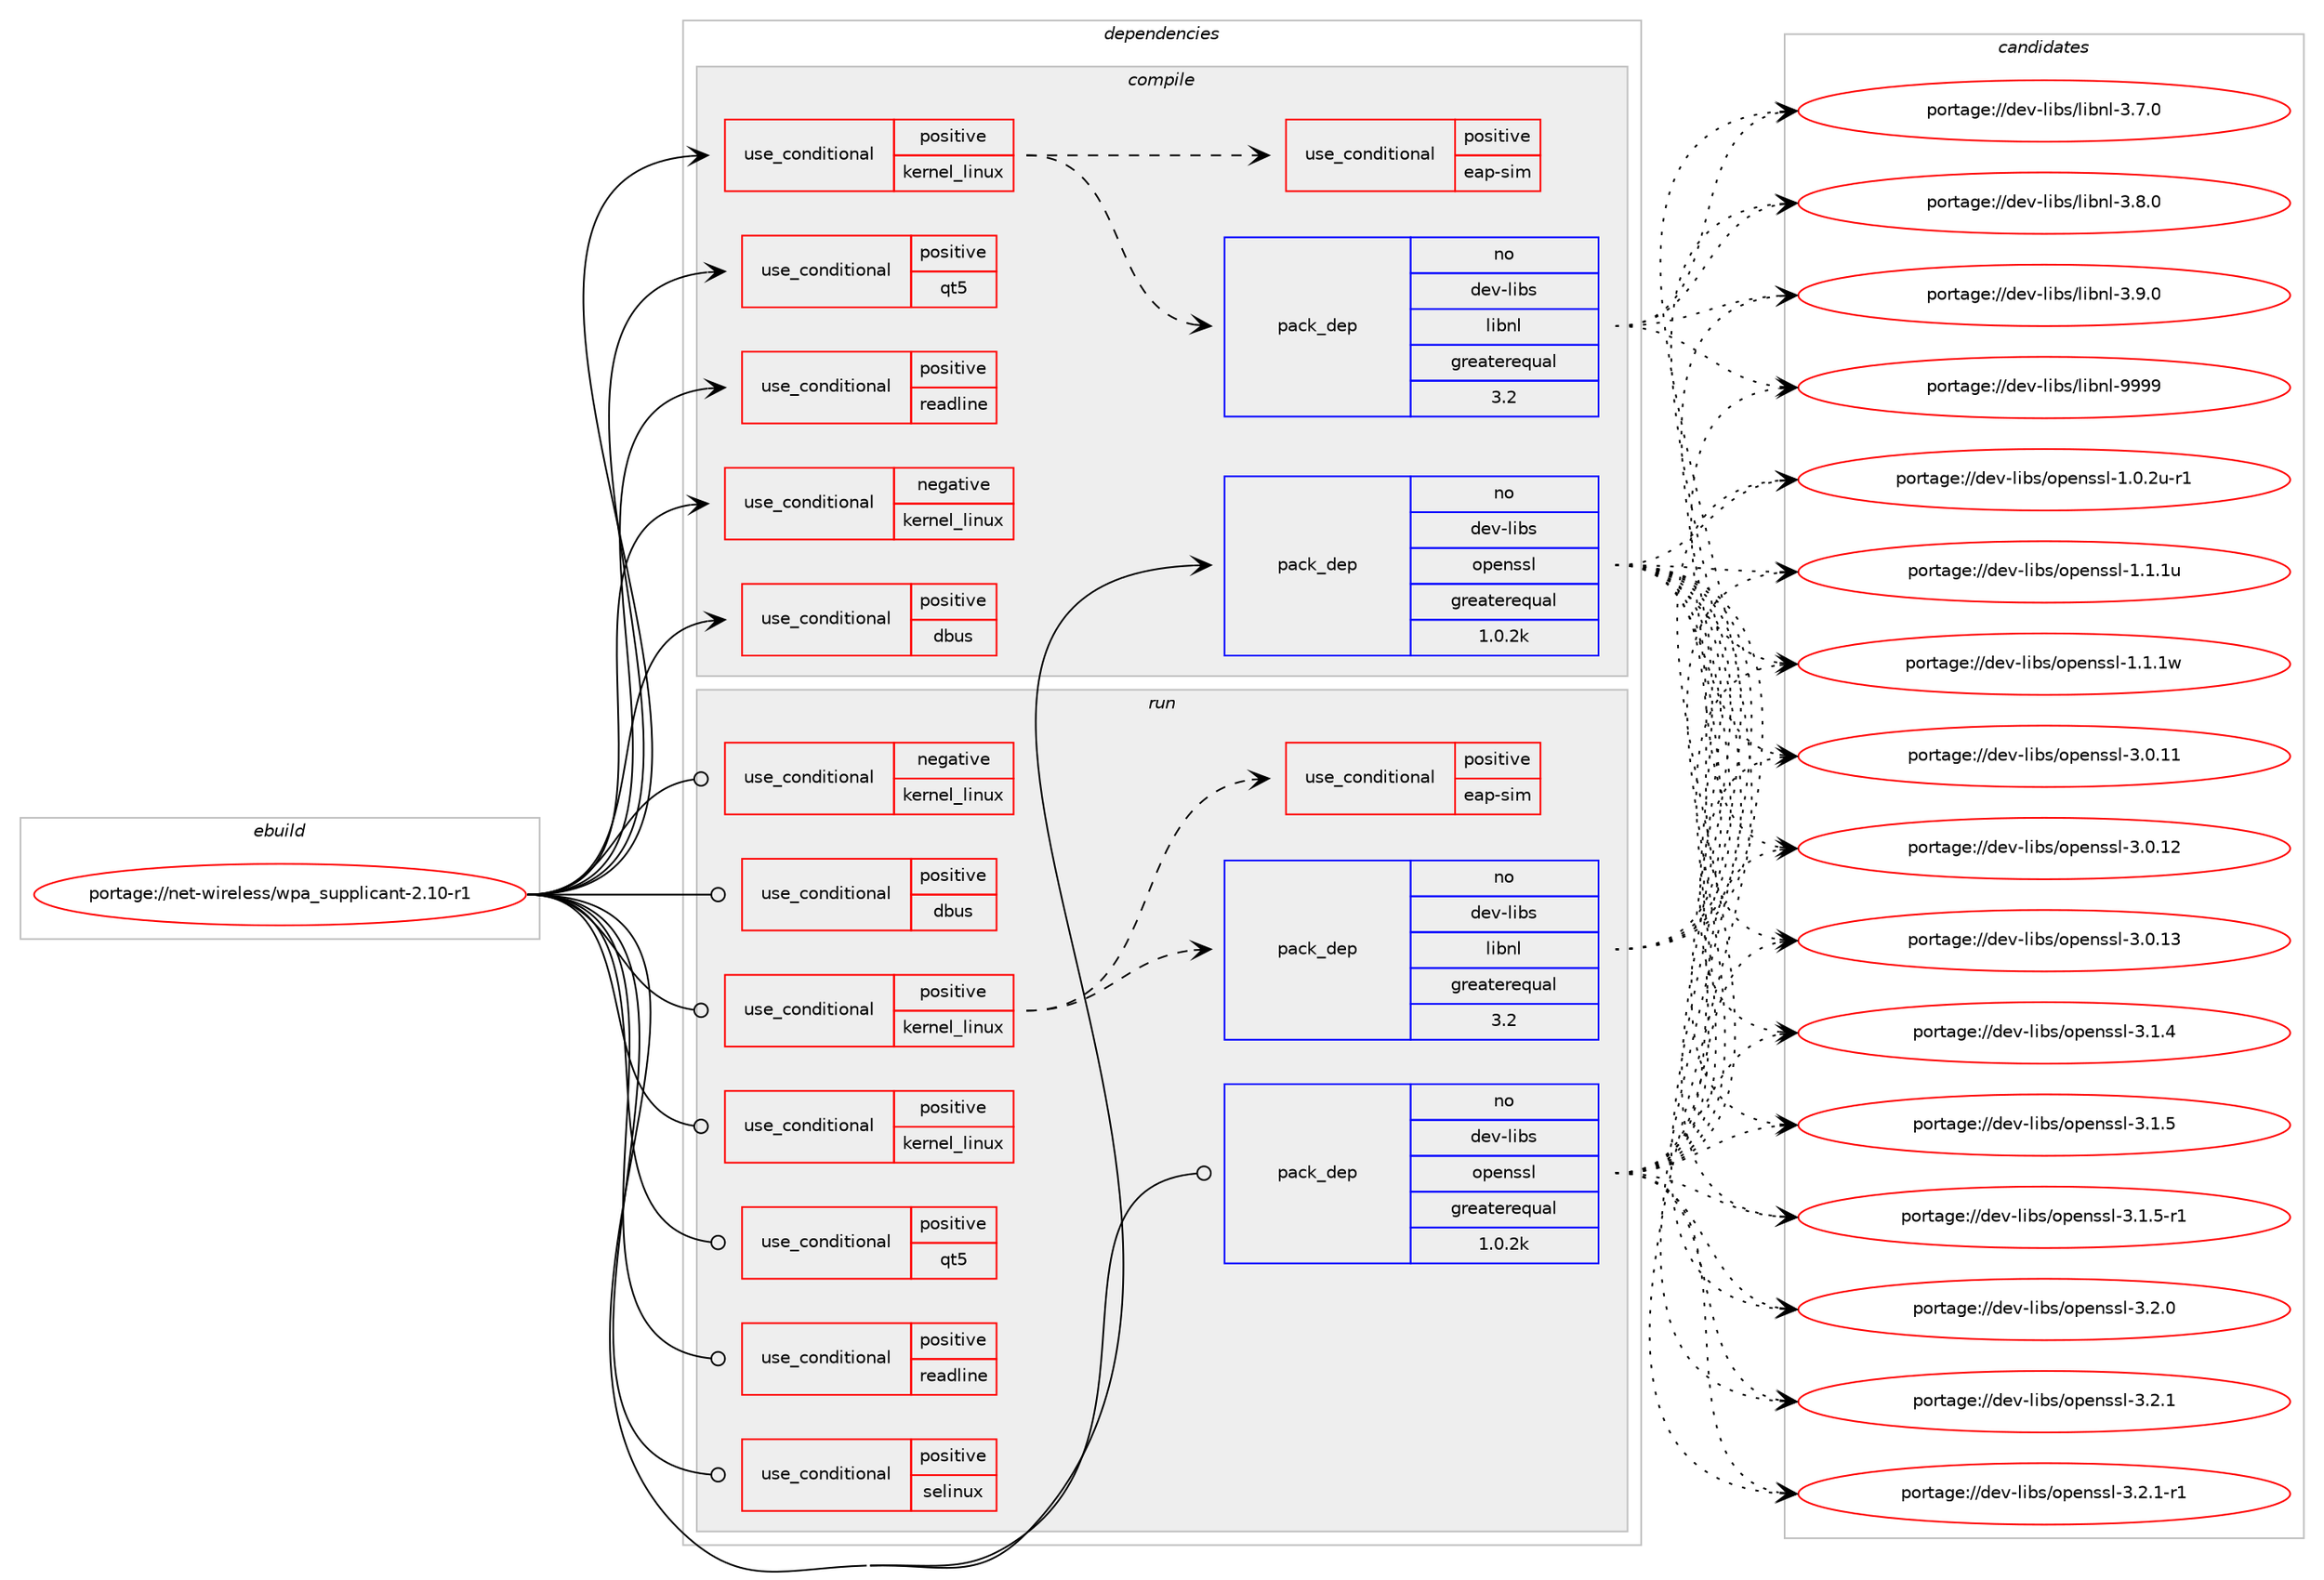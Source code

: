 digraph prolog {

# *************
# Graph options
# *************

newrank=true;
concentrate=true;
compound=true;
graph [rankdir=LR,fontname=Helvetica,fontsize=10,ranksep=1.5];#, ranksep=2.5, nodesep=0.2];
edge  [arrowhead=vee];
node  [fontname=Helvetica,fontsize=10];

# **********
# The ebuild
# **********

subgraph cluster_leftcol {
color=gray;
rank=same;
label=<<i>ebuild</i>>;
id [label="portage://net-wireless/wpa_supplicant-2.10-r1", color=red, width=4, href="../net-wireless/wpa_supplicant-2.10-r1.svg"];
}

# ****************
# The dependencies
# ****************

subgraph cluster_midcol {
color=gray;
label=<<i>dependencies</i>>;
subgraph cluster_compile {
fillcolor="#eeeeee";
style=filled;
label=<<i>compile</i>>;
subgraph cond8997 {
dependency13321 [label=<<TABLE BORDER="0" CELLBORDER="1" CELLSPACING="0" CELLPADDING="4"><TR><TD ROWSPAN="3" CELLPADDING="10">use_conditional</TD></TR><TR><TD>negative</TD></TR><TR><TD>kernel_linux</TD></TR></TABLE>>, shape=none, color=red];
# *** BEGIN UNKNOWN DEPENDENCY TYPE (TODO) ***
# dependency13321 -> package_dependency(portage://net-wireless/wpa_supplicant-2.10-r1,install,no,net-libs,libpcap,none,[,,],[],[])
# *** END UNKNOWN DEPENDENCY TYPE (TODO) ***

}
id:e -> dependency13321:w [weight=20,style="solid",arrowhead="vee"];
subgraph cond8998 {
dependency13322 [label=<<TABLE BORDER="0" CELLBORDER="1" CELLSPACING="0" CELLPADDING="4"><TR><TD ROWSPAN="3" CELLPADDING="10">use_conditional</TD></TR><TR><TD>positive</TD></TR><TR><TD>dbus</TD></TR></TABLE>>, shape=none, color=red];
# *** BEGIN UNKNOWN DEPENDENCY TYPE (TODO) ***
# dependency13322 -> package_dependency(portage://net-wireless/wpa_supplicant-2.10-r1,install,no,sys-apps,dbus,none,[,,],[],[])
# *** END UNKNOWN DEPENDENCY TYPE (TODO) ***

}
id:e -> dependency13322:w [weight=20,style="solid",arrowhead="vee"];
subgraph cond8999 {
dependency13323 [label=<<TABLE BORDER="0" CELLBORDER="1" CELLSPACING="0" CELLPADDING="4"><TR><TD ROWSPAN="3" CELLPADDING="10">use_conditional</TD></TR><TR><TD>positive</TD></TR><TR><TD>kernel_linux</TD></TR></TABLE>>, shape=none, color=red];
subgraph pack4196 {
dependency13324 [label=<<TABLE BORDER="0" CELLBORDER="1" CELLSPACING="0" CELLPADDING="4" WIDTH="220"><TR><TD ROWSPAN="6" CELLPADDING="30">pack_dep</TD></TR><TR><TD WIDTH="110">no</TD></TR><TR><TD>dev-libs</TD></TR><TR><TD>libnl</TD></TR><TR><TD>greaterequal</TD></TR><TR><TD>3.2</TD></TR></TABLE>>, shape=none, color=blue];
}
dependency13323:e -> dependency13324:w [weight=20,style="dashed",arrowhead="vee"];
subgraph cond9000 {
dependency13325 [label=<<TABLE BORDER="0" CELLBORDER="1" CELLSPACING="0" CELLPADDING="4"><TR><TD ROWSPAN="3" CELLPADDING="10">use_conditional</TD></TR><TR><TD>positive</TD></TR><TR><TD>eap-sim</TD></TR></TABLE>>, shape=none, color=red];
# *** BEGIN UNKNOWN DEPENDENCY TYPE (TODO) ***
# dependency13325 -> package_dependency(portage://net-wireless/wpa_supplicant-2.10-r1,install,no,sys-apps,pcsc-lite,none,[,,],[],[])
# *** END UNKNOWN DEPENDENCY TYPE (TODO) ***

}
dependency13323:e -> dependency13325:w [weight=20,style="dashed",arrowhead="vee"];
}
id:e -> dependency13323:w [weight=20,style="solid",arrowhead="vee"];
subgraph cond9001 {
dependency13326 [label=<<TABLE BORDER="0" CELLBORDER="1" CELLSPACING="0" CELLPADDING="4"><TR><TD ROWSPAN="3" CELLPADDING="10">use_conditional</TD></TR><TR><TD>positive</TD></TR><TR><TD>qt5</TD></TR></TABLE>>, shape=none, color=red];
# *** BEGIN UNKNOWN DEPENDENCY TYPE (TODO) ***
# dependency13326 -> package_dependency(portage://net-wireless/wpa_supplicant-2.10-r1,install,no,dev-qt,qtcore,none,[,,],[slot(5)],[])
# *** END UNKNOWN DEPENDENCY TYPE (TODO) ***

# *** BEGIN UNKNOWN DEPENDENCY TYPE (TODO) ***
# dependency13326 -> package_dependency(portage://net-wireless/wpa_supplicant-2.10-r1,install,no,dev-qt,qtgui,none,[,,],[slot(5)],[])
# *** END UNKNOWN DEPENDENCY TYPE (TODO) ***

# *** BEGIN UNKNOWN DEPENDENCY TYPE (TODO) ***
# dependency13326 -> package_dependency(portage://net-wireless/wpa_supplicant-2.10-r1,install,no,dev-qt,qtsvg,none,[,,],[slot(5)],[])
# *** END UNKNOWN DEPENDENCY TYPE (TODO) ***

# *** BEGIN UNKNOWN DEPENDENCY TYPE (TODO) ***
# dependency13326 -> package_dependency(portage://net-wireless/wpa_supplicant-2.10-r1,install,no,dev-qt,qtwidgets,none,[,,],[slot(5)],[])
# *** END UNKNOWN DEPENDENCY TYPE (TODO) ***

}
id:e -> dependency13326:w [weight=20,style="solid",arrowhead="vee"];
subgraph cond9002 {
dependency13327 [label=<<TABLE BORDER="0" CELLBORDER="1" CELLSPACING="0" CELLPADDING="4"><TR><TD ROWSPAN="3" CELLPADDING="10">use_conditional</TD></TR><TR><TD>positive</TD></TR><TR><TD>readline</TD></TR></TABLE>>, shape=none, color=red];
# *** BEGIN UNKNOWN DEPENDENCY TYPE (TODO) ***
# dependency13327 -> package_dependency(portage://net-wireless/wpa_supplicant-2.10-r1,install,no,sys-libs,ncurses,none,[,,],[slot(0),equal],[])
# *** END UNKNOWN DEPENDENCY TYPE (TODO) ***

# *** BEGIN UNKNOWN DEPENDENCY TYPE (TODO) ***
# dependency13327 -> package_dependency(portage://net-wireless/wpa_supplicant-2.10-r1,install,no,sys-libs,readline,none,[,,],[slot(0),equal],[])
# *** END UNKNOWN DEPENDENCY TYPE (TODO) ***

}
id:e -> dependency13327:w [weight=20,style="solid",arrowhead="vee"];
subgraph pack4197 {
dependency13328 [label=<<TABLE BORDER="0" CELLBORDER="1" CELLSPACING="0" CELLPADDING="4" WIDTH="220"><TR><TD ROWSPAN="6" CELLPADDING="30">pack_dep</TD></TR><TR><TD WIDTH="110">no</TD></TR><TR><TD>dev-libs</TD></TR><TR><TD>openssl</TD></TR><TR><TD>greaterequal</TD></TR><TR><TD>1.0.2k</TD></TR></TABLE>>, shape=none, color=blue];
}
id:e -> dependency13328:w [weight=20,style="solid",arrowhead="vee"];
}
subgraph cluster_compileandrun {
fillcolor="#eeeeee";
style=filled;
label=<<i>compile and run</i>>;
}
subgraph cluster_run {
fillcolor="#eeeeee";
style=filled;
label=<<i>run</i>>;
subgraph cond9003 {
dependency13329 [label=<<TABLE BORDER="0" CELLBORDER="1" CELLSPACING="0" CELLPADDING="4"><TR><TD ROWSPAN="3" CELLPADDING="10">use_conditional</TD></TR><TR><TD>negative</TD></TR><TR><TD>kernel_linux</TD></TR></TABLE>>, shape=none, color=red];
# *** BEGIN UNKNOWN DEPENDENCY TYPE (TODO) ***
# dependency13329 -> package_dependency(portage://net-wireless/wpa_supplicant-2.10-r1,run,no,net-libs,libpcap,none,[,,],[],[])
# *** END UNKNOWN DEPENDENCY TYPE (TODO) ***

}
id:e -> dependency13329:w [weight=20,style="solid",arrowhead="odot"];
subgraph cond9004 {
dependency13330 [label=<<TABLE BORDER="0" CELLBORDER="1" CELLSPACING="0" CELLPADDING="4"><TR><TD ROWSPAN="3" CELLPADDING="10">use_conditional</TD></TR><TR><TD>positive</TD></TR><TR><TD>dbus</TD></TR></TABLE>>, shape=none, color=red];
# *** BEGIN UNKNOWN DEPENDENCY TYPE (TODO) ***
# dependency13330 -> package_dependency(portage://net-wireless/wpa_supplicant-2.10-r1,run,no,sys-apps,dbus,none,[,,],[],[])
# *** END UNKNOWN DEPENDENCY TYPE (TODO) ***

}
id:e -> dependency13330:w [weight=20,style="solid",arrowhead="odot"];
subgraph cond9005 {
dependency13331 [label=<<TABLE BORDER="0" CELLBORDER="1" CELLSPACING="0" CELLPADDING="4"><TR><TD ROWSPAN="3" CELLPADDING="10">use_conditional</TD></TR><TR><TD>positive</TD></TR><TR><TD>kernel_linux</TD></TR></TABLE>>, shape=none, color=red];
subgraph pack4198 {
dependency13332 [label=<<TABLE BORDER="0" CELLBORDER="1" CELLSPACING="0" CELLPADDING="4" WIDTH="220"><TR><TD ROWSPAN="6" CELLPADDING="30">pack_dep</TD></TR><TR><TD WIDTH="110">no</TD></TR><TR><TD>dev-libs</TD></TR><TR><TD>libnl</TD></TR><TR><TD>greaterequal</TD></TR><TR><TD>3.2</TD></TR></TABLE>>, shape=none, color=blue];
}
dependency13331:e -> dependency13332:w [weight=20,style="dashed",arrowhead="vee"];
subgraph cond9006 {
dependency13333 [label=<<TABLE BORDER="0" CELLBORDER="1" CELLSPACING="0" CELLPADDING="4"><TR><TD ROWSPAN="3" CELLPADDING="10">use_conditional</TD></TR><TR><TD>positive</TD></TR><TR><TD>eap-sim</TD></TR></TABLE>>, shape=none, color=red];
# *** BEGIN UNKNOWN DEPENDENCY TYPE (TODO) ***
# dependency13333 -> package_dependency(portage://net-wireless/wpa_supplicant-2.10-r1,run,no,sys-apps,pcsc-lite,none,[,,],[],[])
# *** END UNKNOWN DEPENDENCY TYPE (TODO) ***

}
dependency13331:e -> dependency13333:w [weight=20,style="dashed",arrowhead="vee"];
}
id:e -> dependency13331:w [weight=20,style="solid",arrowhead="odot"];
subgraph cond9007 {
dependency13334 [label=<<TABLE BORDER="0" CELLBORDER="1" CELLSPACING="0" CELLPADDING="4"><TR><TD ROWSPAN="3" CELLPADDING="10">use_conditional</TD></TR><TR><TD>positive</TD></TR><TR><TD>kernel_linux</TD></TR></TABLE>>, shape=none, color=red];
# *** BEGIN UNKNOWN DEPENDENCY TYPE (TODO) ***
# dependency13334 -> package_dependency(portage://net-wireless/wpa_supplicant-2.10-r1,run,no,net-wireless,wireless-regdb,none,[,,],[],[])
# *** END UNKNOWN DEPENDENCY TYPE (TODO) ***

}
id:e -> dependency13334:w [weight=20,style="solid",arrowhead="odot"];
subgraph cond9008 {
dependency13335 [label=<<TABLE BORDER="0" CELLBORDER="1" CELLSPACING="0" CELLPADDING="4"><TR><TD ROWSPAN="3" CELLPADDING="10">use_conditional</TD></TR><TR><TD>positive</TD></TR><TR><TD>qt5</TD></TR></TABLE>>, shape=none, color=red];
# *** BEGIN UNKNOWN DEPENDENCY TYPE (TODO) ***
# dependency13335 -> package_dependency(portage://net-wireless/wpa_supplicant-2.10-r1,run,no,dev-qt,qtcore,none,[,,],[slot(5)],[])
# *** END UNKNOWN DEPENDENCY TYPE (TODO) ***

# *** BEGIN UNKNOWN DEPENDENCY TYPE (TODO) ***
# dependency13335 -> package_dependency(portage://net-wireless/wpa_supplicant-2.10-r1,run,no,dev-qt,qtgui,none,[,,],[slot(5)],[])
# *** END UNKNOWN DEPENDENCY TYPE (TODO) ***

# *** BEGIN UNKNOWN DEPENDENCY TYPE (TODO) ***
# dependency13335 -> package_dependency(portage://net-wireless/wpa_supplicant-2.10-r1,run,no,dev-qt,qtsvg,none,[,,],[slot(5)],[])
# *** END UNKNOWN DEPENDENCY TYPE (TODO) ***

# *** BEGIN UNKNOWN DEPENDENCY TYPE (TODO) ***
# dependency13335 -> package_dependency(portage://net-wireless/wpa_supplicant-2.10-r1,run,no,dev-qt,qtwidgets,none,[,,],[slot(5)],[])
# *** END UNKNOWN DEPENDENCY TYPE (TODO) ***

}
id:e -> dependency13335:w [weight=20,style="solid",arrowhead="odot"];
subgraph cond9009 {
dependency13336 [label=<<TABLE BORDER="0" CELLBORDER="1" CELLSPACING="0" CELLPADDING="4"><TR><TD ROWSPAN="3" CELLPADDING="10">use_conditional</TD></TR><TR><TD>positive</TD></TR><TR><TD>readline</TD></TR></TABLE>>, shape=none, color=red];
# *** BEGIN UNKNOWN DEPENDENCY TYPE (TODO) ***
# dependency13336 -> package_dependency(portage://net-wireless/wpa_supplicant-2.10-r1,run,no,sys-libs,ncurses,none,[,,],[slot(0),equal],[])
# *** END UNKNOWN DEPENDENCY TYPE (TODO) ***

# *** BEGIN UNKNOWN DEPENDENCY TYPE (TODO) ***
# dependency13336 -> package_dependency(portage://net-wireless/wpa_supplicant-2.10-r1,run,no,sys-libs,readline,none,[,,],[slot(0),equal],[])
# *** END UNKNOWN DEPENDENCY TYPE (TODO) ***

}
id:e -> dependency13336:w [weight=20,style="solid",arrowhead="odot"];
subgraph cond9010 {
dependency13337 [label=<<TABLE BORDER="0" CELLBORDER="1" CELLSPACING="0" CELLPADDING="4"><TR><TD ROWSPAN="3" CELLPADDING="10">use_conditional</TD></TR><TR><TD>positive</TD></TR><TR><TD>selinux</TD></TR></TABLE>>, shape=none, color=red];
# *** BEGIN UNKNOWN DEPENDENCY TYPE (TODO) ***
# dependency13337 -> package_dependency(portage://net-wireless/wpa_supplicant-2.10-r1,run,no,sec-policy,selinux-networkmanager,none,[,,],[],[])
# *** END UNKNOWN DEPENDENCY TYPE (TODO) ***

}
id:e -> dependency13337:w [weight=20,style="solid",arrowhead="odot"];
subgraph pack4199 {
dependency13338 [label=<<TABLE BORDER="0" CELLBORDER="1" CELLSPACING="0" CELLPADDING="4" WIDTH="220"><TR><TD ROWSPAN="6" CELLPADDING="30">pack_dep</TD></TR><TR><TD WIDTH="110">no</TD></TR><TR><TD>dev-libs</TD></TR><TR><TD>openssl</TD></TR><TR><TD>greaterequal</TD></TR><TR><TD>1.0.2k</TD></TR></TABLE>>, shape=none, color=blue];
}
id:e -> dependency13338:w [weight=20,style="solid",arrowhead="odot"];
}
}

# **************
# The candidates
# **************

subgraph cluster_choices {
rank=same;
color=gray;
label=<<i>candidates</i>>;

subgraph choice4196 {
color=black;
nodesep=1;
choice10010111845108105981154710810598110108455146554648 [label="portage://dev-libs/libnl-3.7.0", color=red, width=4,href="../dev-libs/libnl-3.7.0.svg"];
choice10010111845108105981154710810598110108455146564648 [label="portage://dev-libs/libnl-3.8.0", color=red, width=4,href="../dev-libs/libnl-3.8.0.svg"];
choice10010111845108105981154710810598110108455146574648 [label="portage://dev-libs/libnl-3.9.0", color=red, width=4,href="../dev-libs/libnl-3.9.0.svg"];
choice100101118451081059811547108105981101084557575757 [label="portage://dev-libs/libnl-9999", color=red, width=4,href="../dev-libs/libnl-9999.svg"];
dependency13324:e -> choice10010111845108105981154710810598110108455146554648:w [style=dotted,weight="100"];
dependency13324:e -> choice10010111845108105981154710810598110108455146564648:w [style=dotted,weight="100"];
dependency13324:e -> choice10010111845108105981154710810598110108455146574648:w [style=dotted,weight="100"];
dependency13324:e -> choice100101118451081059811547108105981101084557575757:w [style=dotted,weight="100"];
}
subgraph choice4197 {
color=black;
nodesep=1;
choice1001011184510810598115471111121011101151151084549464846501174511449 [label="portage://dev-libs/openssl-1.0.2u-r1", color=red, width=4,href="../dev-libs/openssl-1.0.2u-r1.svg"];
choice100101118451081059811547111112101110115115108454946494649117 [label="portage://dev-libs/openssl-1.1.1u", color=red, width=4,href="../dev-libs/openssl-1.1.1u.svg"];
choice100101118451081059811547111112101110115115108454946494649119 [label="portage://dev-libs/openssl-1.1.1w", color=red, width=4,href="../dev-libs/openssl-1.1.1w.svg"];
choice10010111845108105981154711111210111011511510845514648464949 [label="portage://dev-libs/openssl-3.0.11", color=red, width=4,href="../dev-libs/openssl-3.0.11.svg"];
choice10010111845108105981154711111210111011511510845514648464950 [label="portage://dev-libs/openssl-3.0.12", color=red, width=4,href="../dev-libs/openssl-3.0.12.svg"];
choice10010111845108105981154711111210111011511510845514648464951 [label="portage://dev-libs/openssl-3.0.13", color=red, width=4,href="../dev-libs/openssl-3.0.13.svg"];
choice100101118451081059811547111112101110115115108455146494652 [label="portage://dev-libs/openssl-3.1.4", color=red, width=4,href="../dev-libs/openssl-3.1.4.svg"];
choice100101118451081059811547111112101110115115108455146494653 [label="portage://dev-libs/openssl-3.1.5", color=red, width=4,href="../dev-libs/openssl-3.1.5.svg"];
choice1001011184510810598115471111121011101151151084551464946534511449 [label="portage://dev-libs/openssl-3.1.5-r1", color=red, width=4,href="../dev-libs/openssl-3.1.5-r1.svg"];
choice100101118451081059811547111112101110115115108455146504648 [label="portage://dev-libs/openssl-3.2.0", color=red, width=4,href="../dev-libs/openssl-3.2.0.svg"];
choice100101118451081059811547111112101110115115108455146504649 [label="portage://dev-libs/openssl-3.2.1", color=red, width=4,href="../dev-libs/openssl-3.2.1.svg"];
choice1001011184510810598115471111121011101151151084551465046494511449 [label="portage://dev-libs/openssl-3.2.1-r1", color=red, width=4,href="../dev-libs/openssl-3.2.1-r1.svg"];
dependency13328:e -> choice1001011184510810598115471111121011101151151084549464846501174511449:w [style=dotted,weight="100"];
dependency13328:e -> choice100101118451081059811547111112101110115115108454946494649117:w [style=dotted,weight="100"];
dependency13328:e -> choice100101118451081059811547111112101110115115108454946494649119:w [style=dotted,weight="100"];
dependency13328:e -> choice10010111845108105981154711111210111011511510845514648464949:w [style=dotted,weight="100"];
dependency13328:e -> choice10010111845108105981154711111210111011511510845514648464950:w [style=dotted,weight="100"];
dependency13328:e -> choice10010111845108105981154711111210111011511510845514648464951:w [style=dotted,weight="100"];
dependency13328:e -> choice100101118451081059811547111112101110115115108455146494652:w [style=dotted,weight="100"];
dependency13328:e -> choice100101118451081059811547111112101110115115108455146494653:w [style=dotted,weight="100"];
dependency13328:e -> choice1001011184510810598115471111121011101151151084551464946534511449:w [style=dotted,weight="100"];
dependency13328:e -> choice100101118451081059811547111112101110115115108455146504648:w [style=dotted,weight="100"];
dependency13328:e -> choice100101118451081059811547111112101110115115108455146504649:w [style=dotted,weight="100"];
dependency13328:e -> choice1001011184510810598115471111121011101151151084551465046494511449:w [style=dotted,weight="100"];
}
subgraph choice4198 {
color=black;
nodesep=1;
choice10010111845108105981154710810598110108455146554648 [label="portage://dev-libs/libnl-3.7.0", color=red, width=4,href="../dev-libs/libnl-3.7.0.svg"];
choice10010111845108105981154710810598110108455146564648 [label="portage://dev-libs/libnl-3.8.0", color=red, width=4,href="../dev-libs/libnl-3.8.0.svg"];
choice10010111845108105981154710810598110108455146574648 [label="portage://dev-libs/libnl-3.9.0", color=red, width=4,href="../dev-libs/libnl-3.9.0.svg"];
choice100101118451081059811547108105981101084557575757 [label="portage://dev-libs/libnl-9999", color=red, width=4,href="../dev-libs/libnl-9999.svg"];
dependency13332:e -> choice10010111845108105981154710810598110108455146554648:w [style=dotted,weight="100"];
dependency13332:e -> choice10010111845108105981154710810598110108455146564648:w [style=dotted,weight="100"];
dependency13332:e -> choice10010111845108105981154710810598110108455146574648:w [style=dotted,weight="100"];
dependency13332:e -> choice100101118451081059811547108105981101084557575757:w [style=dotted,weight="100"];
}
subgraph choice4199 {
color=black;
nodesep=1;
choice1001011184510810598115471111121011101151151084549464846501174511449 [label="portage://dev-libs/openssl-1.0.2u-r1", color=red, width=4,href="../dev-libs/openssl-1.0.2u-r1.svg"];
choice100101118451081059811547111112101110115115108454946494649117 [label="portage://dev-libs/openssl-1.1.1u", color=red, width=4,href="../dev-libs/openssl-1.1.1u.svg"];
choice100101118451081059811547111112101110115115108454946494649119 [label="portage://dev-libs/openssl-1.1.1w", color=red, width=4,href="../dev-libs/openssl-1.1.1w.svg"];
choice10010111845108105981154711111210111011511510845514648464949 [label="portage://dev-libs/openssl-3.0.11", color=red, width=4,href="../dev-libs/openssl-3.0.11.svg"];
choice10010111845108105981154711111210111011511510845514648464950 [label="portage://dev-libs/openssl-3.0.12", color=red, width=4,href="../dev-libs/openssl-3.0.12.svg"];
choice10010111845108105981154711111210111011511510845514648464951 [label="portage://dev-libs/openssl-3.0.13", color=red, width=4,href="../dev-libs/openssl-3.0.13.svg"];
choice100101118451081059811547111112101110115115108455146494652 [label="portage://dev-libs/openssl-3.1.4", color=red, width=4,href="../dev-libs/openssl-3.1.4.svg"];
choice100101118451081059811547111112101110115115108455146494653 [label="portage://dev-libs/openssl-3.1.5", color=red, width=4,href="../dev-libs/openssl-3.1.5.svg"];
choice1001011184510810598115471111121011101151151084551464946534511449 [label="portage://dev-libs/openssl-3.1.5-r1", color=red, width=4,href="../dev-libs/openssl-3.1.5-r1.svg"];
choice100101118451081059811547111112101110115115108455146504648 [label="portage://dev-libs/openssl-3.2.0", color=red, width=4,href="../dev-libs/openssl-3.2.0.svg"];
choice100101118451081059811547111112101110115115108455146504649 [label="portage://dev-libs/openssl-3.2.1", color=red, width=4,href="../dev-libs/openssl-3.2.1.svg"];
choice1001011184510810598115471111121011101151151084551465046494511449 [label="portage://dev-libs/openssl-3.2.1-r1", color=red, width=4,href="../dev-libs/openssl-3.2.1-r1.svg"];
dependency13338:e -> choice1001011184510810598115471111121011101151151084549464846501174511449:w [style=dotted,weight="100"];
dependency13338:e -> choice100101118451081059811547111112101110115115108454946494649117:w [style=dotted,weight="100"];
dependency13338:e -> choice100101118451081059811547111112101110115115108454946494649119:w [style=dotted,weight="100"];
dependency13338:e -> choice10010111845108105981154711111210111011511510845514648464949:w [style=dotted,weight="100"];
dependency13338:e -> choice10010111845108105981154711111210111011511510845514648464950:w [style=dotted,weight="100"];
dependency13338:e -> choice10010111845108105981154711111210111011511510845514648464951:w [style=dotted,weight="100"];
dependency13338:e -> choice100101118451081059811547111112101110115115108455146494652:w [style=dotted,weight="100"];
dependency13338:e -> choice100101118451081059811547111112101110115115108455146494653:w [style=dotted,weight="100"];
dependency13338:e -> choice1001011184510810598115471111121011101151151084551464946534511449:w [style=dotted,weight="100"];
dependency13338:e -> choice100101118451081059811547111112101110115115108455146504648:w [style=dotted,weight="100"];
dependency13338:e -> choice100101118451081059811547111112101110115115108455146504649:w [style=dotted,weight="100"];
dependency13338:e -> choice1001011184510810598115471111121011101151151084551465046494511449:w [style=dotted,weight="100"];
}
}

}
